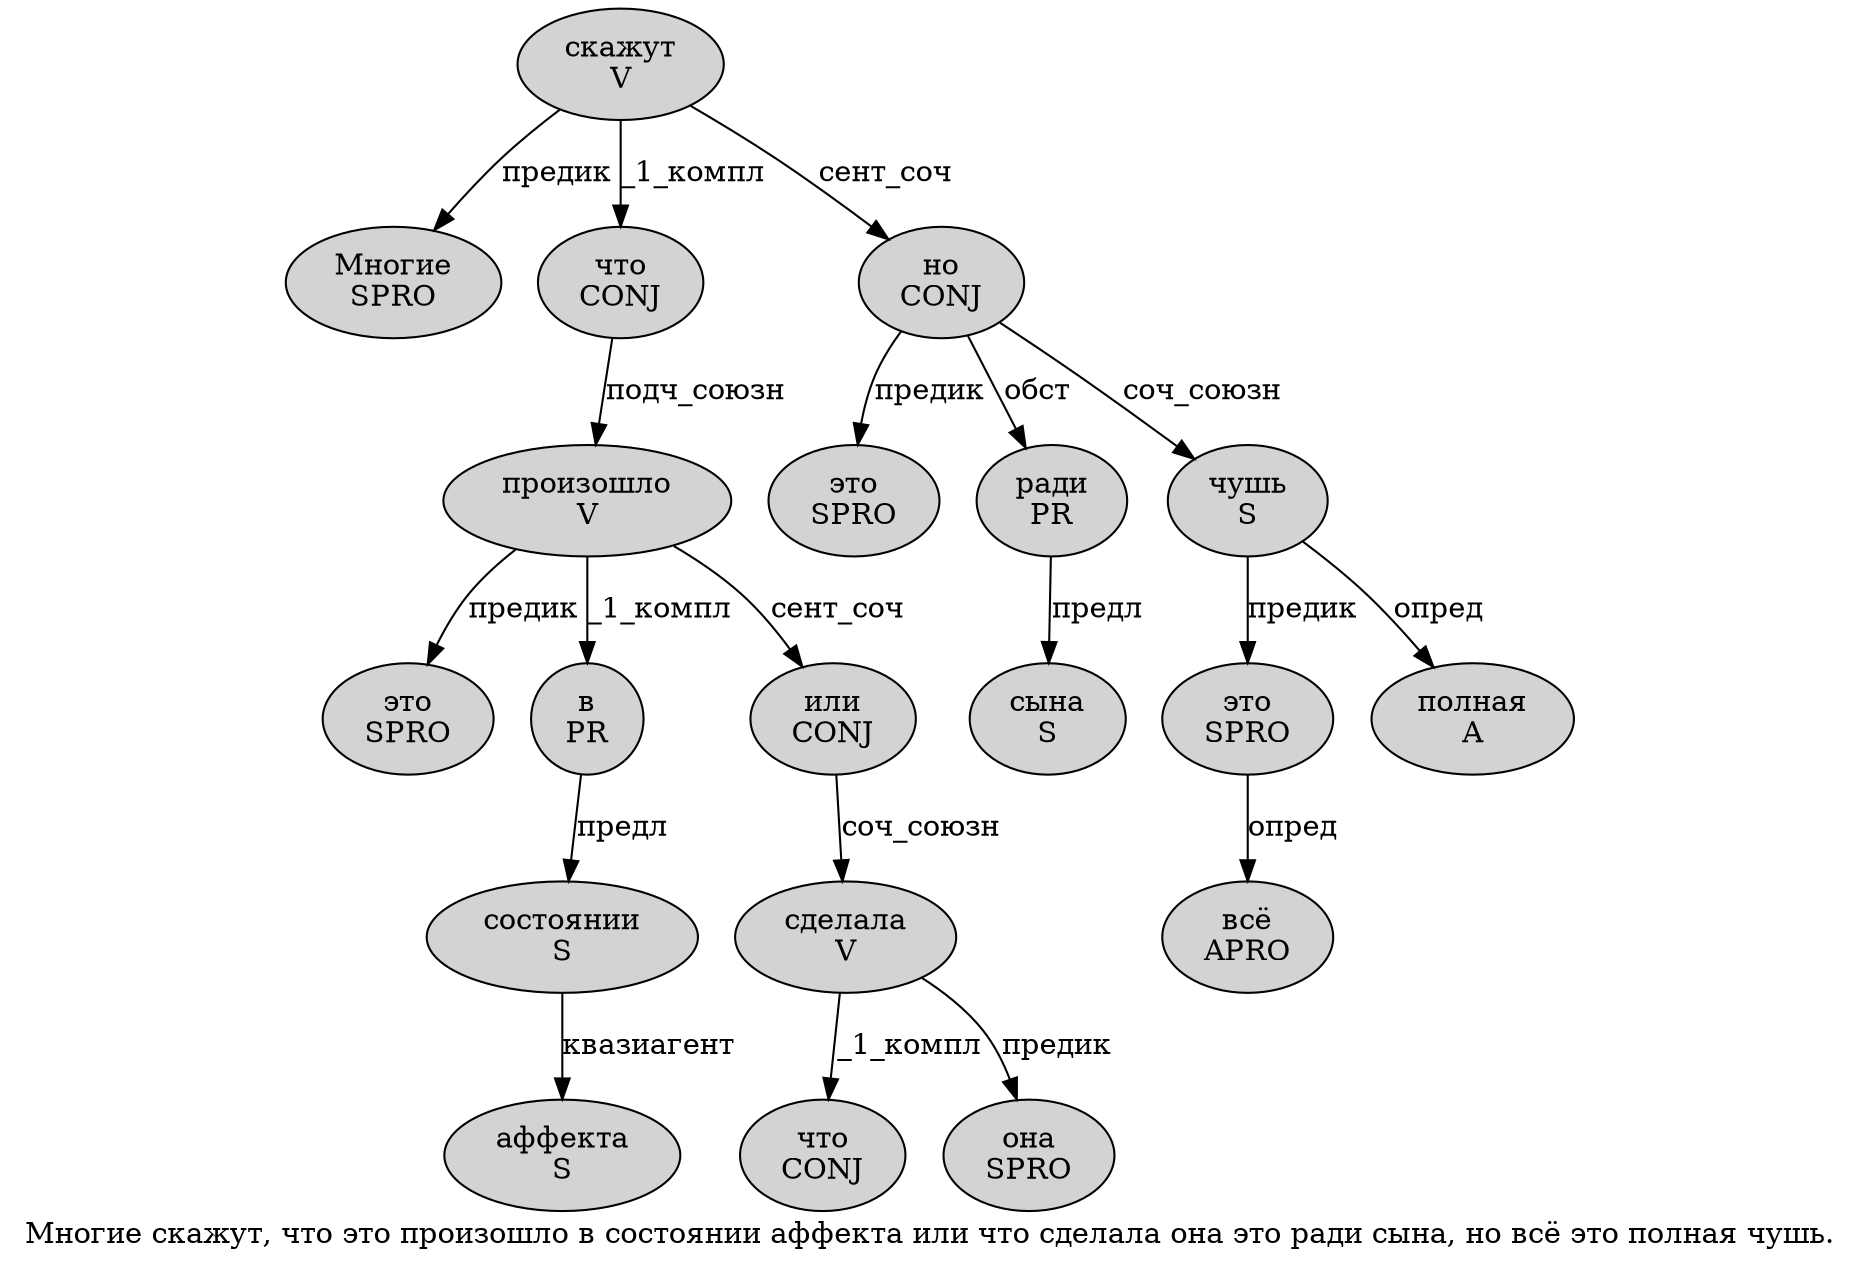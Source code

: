 digraph SENTENCE_2349 {
	graph [label="Многие скажут, что это произошло в состоянии аффекта или что сделала она это ради сына, но всё это полная чушь."]
	node [style=filled]
		0 [label="Многие
SPRO" color="" fillcolor=lightgray penwidth=1 shape=ellipse]
		1 [label="скажут
V" color="" fillcolor=lightgray penwidth=1 shape=ellipse]
		3 [label="что
CONJ" color="" fillcolor=lightgray penwidth=1 shape=ellipse]
		4 [label="это
SPRO" color="" fillcolor=lightgray penwidth=1 shape=ellipse]
		5 [label="произошло
V" color="" fillcolor=lightgray penwidth=1 shape=ellipse]
		6 [label="в
PR" color="" fillcolor=lightgray penwidth=1 shape=ellipse]
		7 [label="состоянии
S" color="" fillcolor=lightgray penwidth=1 shape=ellipse]
		8 [label="аффекта
S" color="" fillcolor=lightgray penwidth=1 shape=ellipse]
		9 [label="или
CONJ" color="" fillcolor=lightgray penwidth=1 shape=ellipse]
		10 [label="что
CONJ" color="" fillcolor=lightgray penwidth=1 shape=ellipse]
		11 [label="сделала
V" color="" fillcolor=lightgray penwidth=1 shape=ellipse]
		12 [label="она
SPRO" color="" fillcolor=lightgray penwidth=1 shape=ellipse]
		13 [label="это
SPRO" color="" fillcolor=lightgray penwidth=1 shape=ellipse]
		14 [label="ради
PR" color="" fillcolor=lightgray penwidth=1 shape=ellipse]
		15 [label="сына
S" color="" fillcolor=lightgray penwidth=1 shape=ellipse]
		17 [label="но
CONJ" color="" fillcolor=lightgray penwidth=1 shape=ellipse]
		18 [label="всё
APRO" color="" fillcolor=lightgray penwidth=1 shape=ellipse]
		19 [label="это
SPRO" color="" fillcolor=lightgray penwidth=1 shape=ellipse]
		20 [label="полная
A" color="" fillcolor=lightgray penwidth=1 shape=ellipse]
		21 [label="чушь
S" color="" fillcolor=lightgray penwidth=1 shape=ellipse]
			14 -> 15 [label="предл"]
			21 -> 19 [label="предик"]
			21 -> 20 [label="опред"]
			1 -> 0 [label="предик"]
			1 -> 3 [label="_1_компл"]
			1 -> 17 [label="сент_соч"]
			11 -> 10 [label="_1_компл"]
			11 -> 12 [label="предик"]
			9 -> 11 [label="соч_союзн"]
			6 -> 7 [label="предл"]
			5 -> 4 [label="предик"]
			5 -> 6 [label="_1_компл"]
			5 -> 9 [label="сент_соч"]
			19 -> 18 [label="опред"]
			7 -> 8 [label="квазиагент"]
			17 -> 13 [label="предик"]
			17 -> 14 [label="обст"]
			17 -> 21 [label="соч_союзн"]
			3 -> 5 [label="подч_союзн"]
}